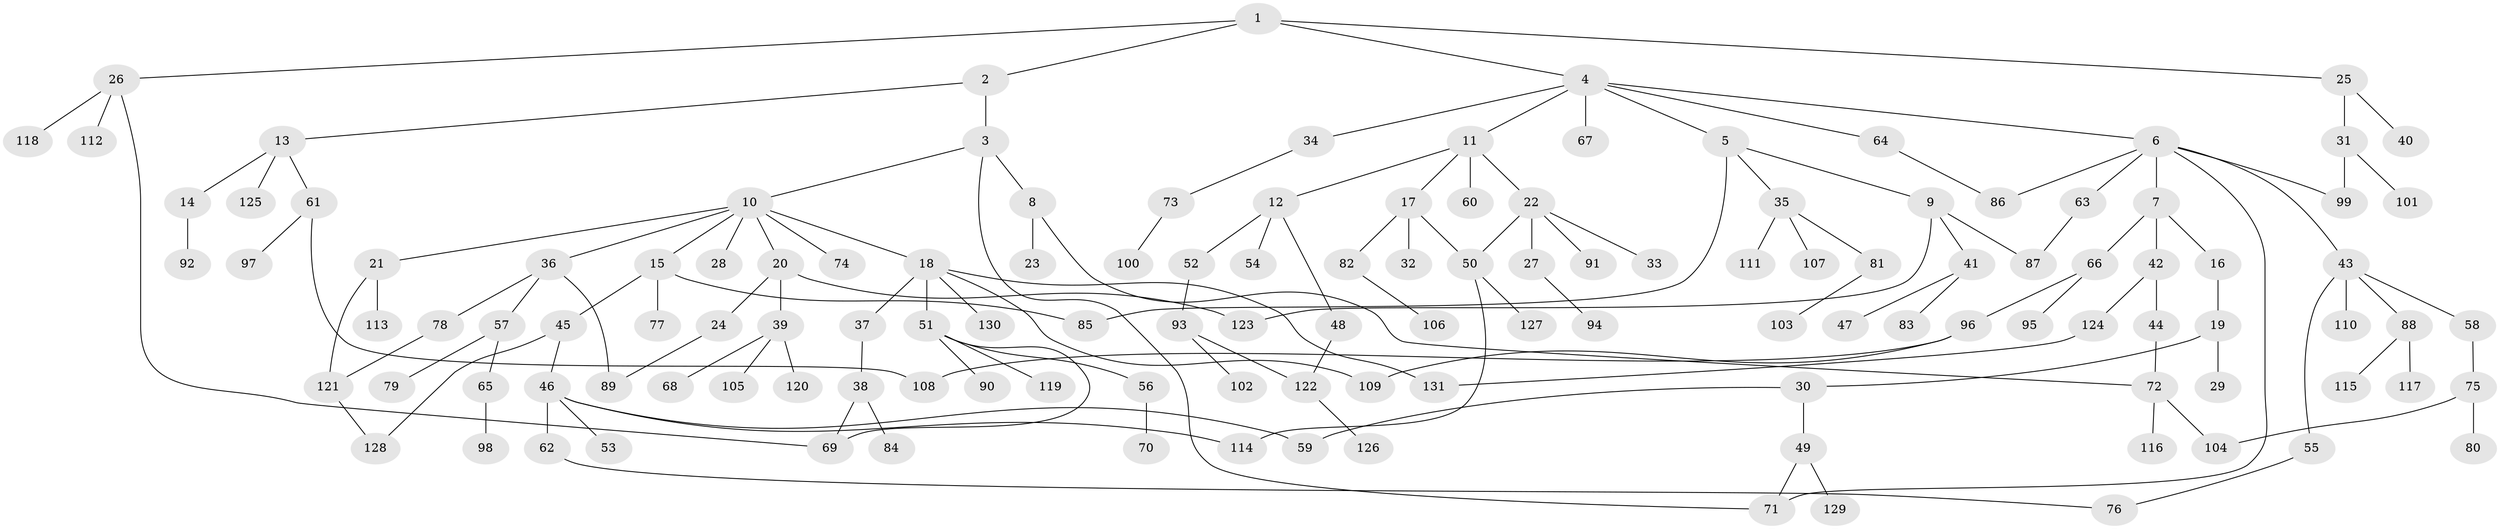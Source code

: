 // coarse degree distribution, {9: 0.011363636363636364, 5: 0.06818181818181818, 4: 0.09090909090909091, 10: 0.011363636363636364, 7: 0.022727272727272728, 3: 0.17045454545454544, 1: 0.36363636363636365, 2: 0.26136363636363635}
// Generated by graph-tools (version 1.1) at 2025/51/02/27/25 19:51:38]
// undirected, 131 vertices, 152 edges
graph export_dot {
graph [start="1"]
  node [color=gray90,style=filled];
  1;
  2;
  3;
  4;
  5;
  6;
  7;
  8;
  9;
  10;
  11;
  12;
  13;
  14;
  15;
  16;
  17;
  18;
  19;
  20;
  21;
  22;
  23;
  24;
  25;
  26;
  27;
  28;
  29;
  30;
  31;
  32;
  33;
  34;
  35;
  36;
  37;
  38;
  39;
  40;
  41;
  42;
  43;
  44;
  45;
  46;
  47;
  48;
  49;
  50;
  51;
  52;
  53;
  54;
  55;
  56;
  57;
  58;
  59;
  60;
  61;
  62;
  63;
  64;
  65;
  66;
  67;
  68;
  69;
  70;
  71;
  72;
  73;
  74;
  75;
  76;
  77;
  78;
  79;
  80;
  81;
  82;
  83;
  84;
  85;
  86;
  87;
  88;
  89;
  90;
  91;
  92;
  93;
  94;
  95;
  96;
  97;
  98;
  99;
  100;
  101;
  102;
  103;
  104;
  105;
  106;
  107;
  108;
  109;
  110;
  111;
  112;
  113;
  114;
  115;
  116;
  117;
  118;
  119;
  120;
  121;
  122;
  123;
  124;
  125;
  126;
  127;
  128;
  129;
  130;
  131;
  1 -- 2;
  1 -- 4;
  1 -- 25;
  1 -- 26;
  2 -- 3;
  2 -- 13;
  3 -- 8;
  3 -- 10;
  3 -- 71;
  4 -- 5;
  4 -- 6;
  4 -- 11;
  4 -- 34;
  4 -- 64;
  4 -- 67;
  5 -- 9;
  5 -- 35;
  5 -- 85;
  6 -- 7;
  6 -- 43;
  6 -- 63;
  6 -- 86;
  6 -- 99;
  6 -- 71;
  7 -- 16;
  7 -- 42;
  7 -- 66;
  8 -- 23;
  8 -- 72;
  9 -- 41;
  9 -- 87;
  9 -- 123;
  10 -- 15;
  10 -- 18;
  10 -- 20;
  10 -- 21;
  10 -- 28;
  10 -- 36;
  10 -- 74;
  11 -- 12;
  11 -- 17;
  11 -- 22;
  11 -- 60;
  12 -- 48;
  12 -- 52;
  12 -- 54;
  13 -- 14;
  13 -- 61;
  13 -- 125;
  14 -- 92;
  15 -- 45;
  15 -- 77;
  15 -- 85;
  16 -- 19;
  17 -- 32;
  17 -- 82;
  17 -- 50;
  18 -- 37;
  18 -- 51;
  18 -- 109;
  18 -- 130;
  18 -- 131;
  19 -- 29;
  19 -- 30;
  20 -- 24;
  20 -- 39;
  20 -- 123;
  21 -- 113;
  21 -- 121;
  22 -- 27;
  22 -- 33;
  22 -- 50;
  22 -- 91;
  24 -- 89;
  25 -- 31;
  25 -- 40;
  26 -- 112;
  26 -- 118;
  26 -- 69;
  27 -- 94;
  30 -- 49;
  30 -- 59;
  31 -- 99;
  31 -- 101;
  34 -- 73;
  35 -- 81;
  35 -- 107;
  35 -- 111;
  36 -- 57;
  36 -- 78;
  36 -- 89;
  37 -- 38;
  38 -- 69;
  38 -- 84;
  39 -- 68;
  39 -- 105;
  39 -- 120;
  41 -- 47;
  41 -- 83;
  42 -- 44;
  42 -- 124;
  43 -- 55;
  43 -- 58;
  43 -- 88;
  43 -- 110;
  44 -- 72;
  45 -- 46;
  45 -- 128;
  46 -- 53;
  46 -- 59;
  46 -- 62;
  46 -- 114;
  48 -- 122;
  49 -- 129;
  49 -- 71;
  50 -- 114;
  50 -- 127;
  51 -- 56;
  51 -- 90;
  51 -- 119;
  51 -- 69;
  52 -- 93;
  55 -- 76;
  56 -- 70;
  57 -- 65;
  57 -- 79;
  58 -- 75;
  61 -- 97;
  61 -- 108;
  62 -- 76;
  63 -- 87;
  64 -- 86;
  65 -- 98;
  66 -- 95;
  66 -- 96;
  72 -- 104;
  72 -- 116;
  73 -- 100;
  75 -- 80;
  75 -- 104;
  78 -- 121;
  81 -- 103;
  82 -- 106;
  88 -- 115;
  88 -- 117;
  93 -- 102;
  93 -- 122;
  96 -- 108;
  96 -- 109;
  121 -- 128;
  122 -- 126;
  124 -- 131;
}
